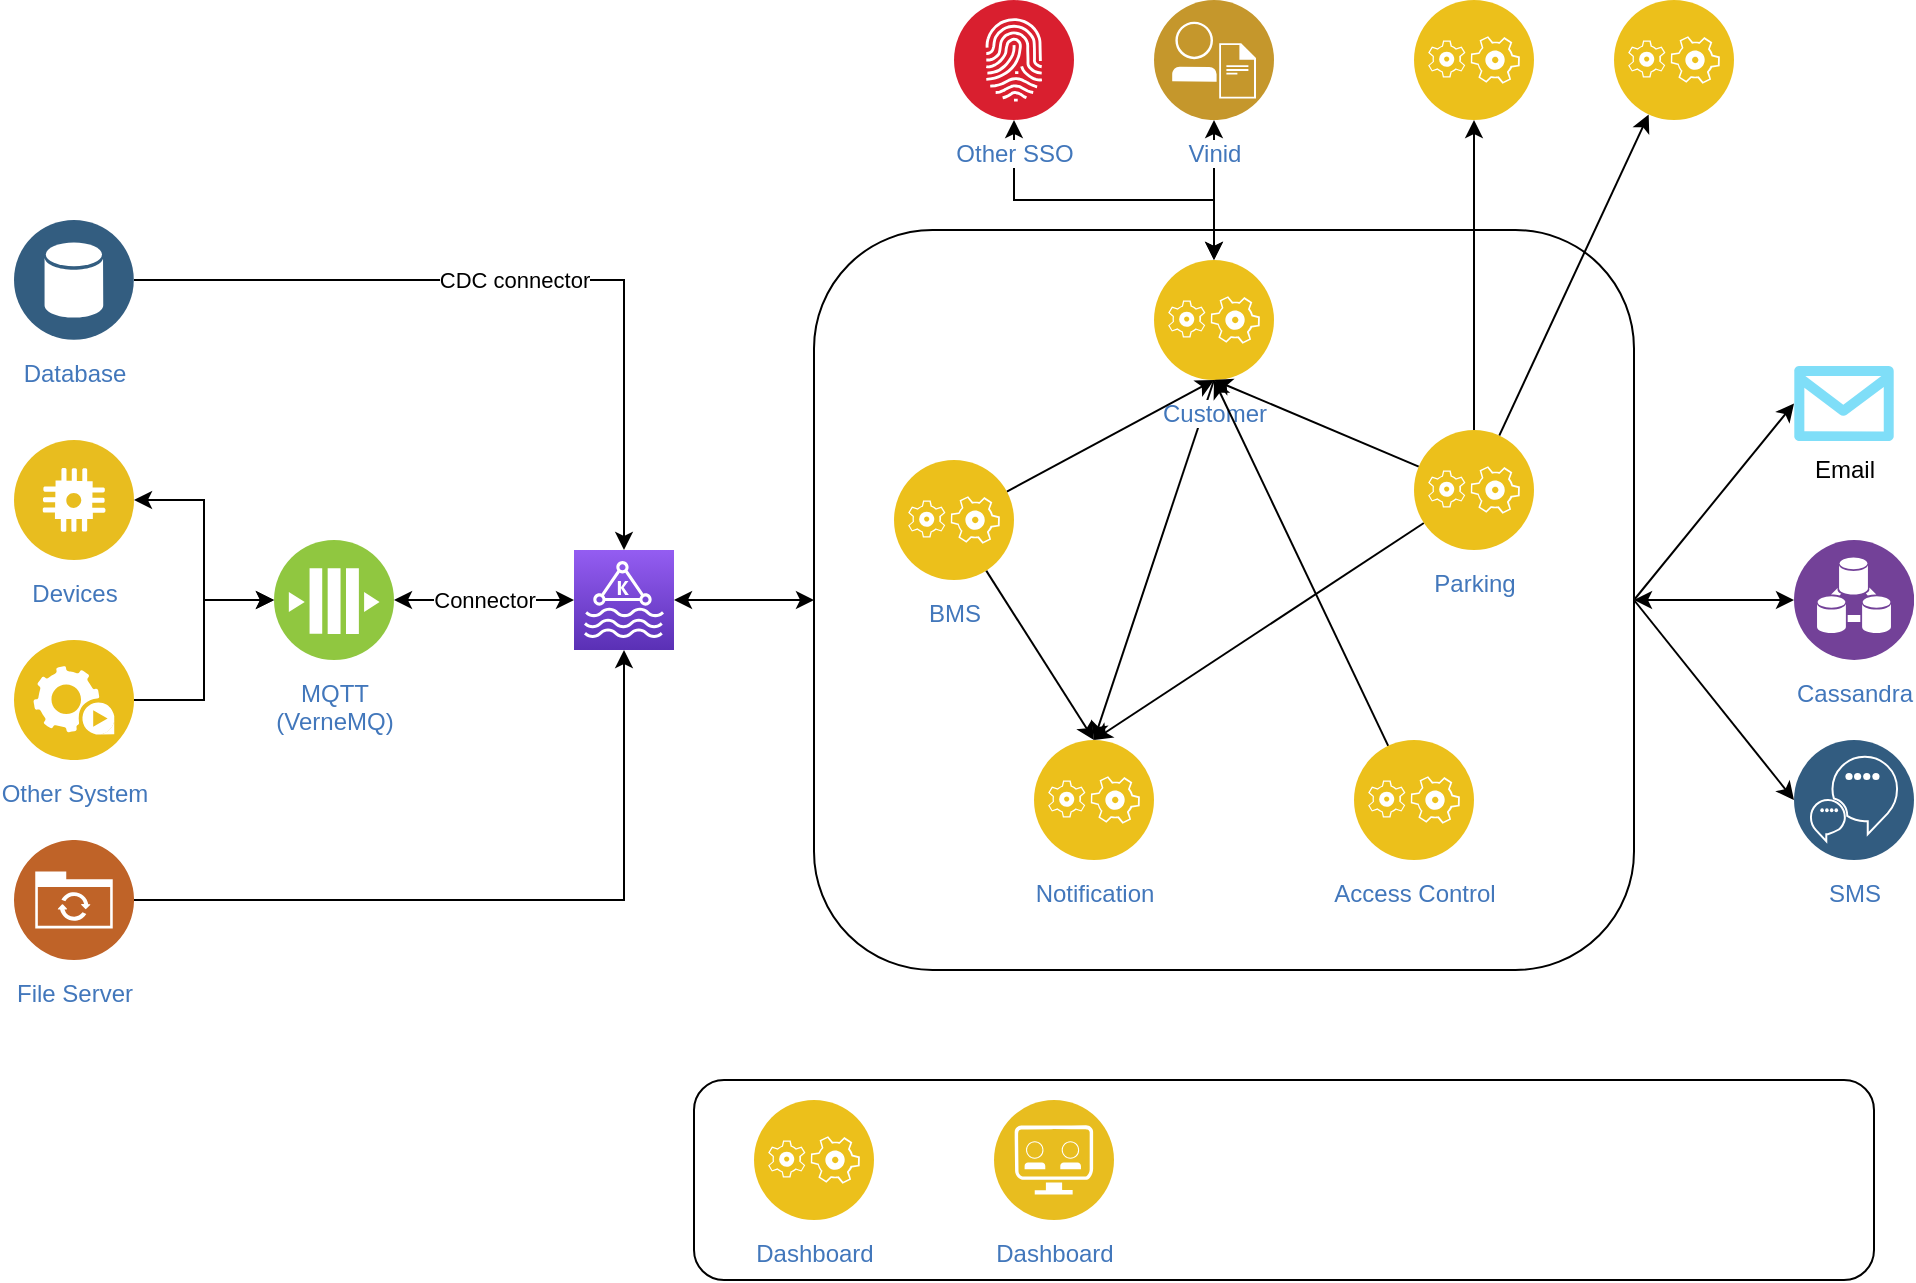 <mxfile version="12.4.1" type="github" pages="1">
  <diagram id="yLZNIlH2zXO2sHHhMVWW" name="Page-1">
    <mxGraphModel dx="1360" dy="802" grid="1" gridSize="10" guides="1" tooltips="1" connect="1" arrows="1" fold="1" page="1" pageScale="1" pageWidth="1100" pageHeight="850" math="0" shadow="0">
      <root>
        <mxCell id="0"/>
        <mxCell id="1" parent="0"/>
        <mxCell id="hw8tsg2X2oHHRZ30RkQz-26" value="" style="rounded=1;whiteSpace=wrap;html=1;" vertex="1" parent="1">
          <mxGeometry x="350" y="630" width="590" height="100" as="geometry"/>
        </mxCell>
        <mxCell id="hw8tsg2X2oHHRZ30RkQz-3" style="edgeStyle=orthogonalEdgeStyle;rounded=0;orthogonalLoop=1;jettySize=auto;html=1;startArrow=classic;startFill=1;" edge="1" parent="1" source="YRo3PmSRweSSVWQ40-4b-10" target="YRo3PmSRweSSVWQ40-4b-31">
          <mxGeometry relative="1" as="geometry"/>
        </mxCell>
        <mxCell id="hw8tsg2X2oHHRZ30RkQz-6" style="rounded=0;orthogonalLoop=1;jettySize=auto;html=1;entryX=0;entryY=0.5;entryDx=0;entryDy=0;startArrow=none;startFill=0;exitX=1;exitY=0.5;exitDx=0;exitDy=0;" edge="1" parent="1" source="YRo3PmSRweSSVWQ40-4b-10" target="hw8tsg2X2oHHRZ30RkQz-5">
          <mxGeometry relative="1" as="geometry"/>
        </mxCell>
        <mxCell id="hw8tsg2X2oHHRZ30RkQz-9" style="edgeStyle=none;rounded=0;orthogonalLoop=1;jettySize=auto;html=1;entryX=0;entryY=0.5;entryDx=0;entryDy=0;entryPerimeter=0;startArrow=none;startFill=0;exitX=1;exitY=0.5;exitDx=0;exitDy=0;" edge="1" parent="1" source="YRo3PmSRweSSVWQ40-4b-10" target="hw8tsg2X2oHHRZ30RkQz-8">
          <mxGeometry relative="1" as="geometry"/>
        </mxCell>
        <mxCell id="YRo3PmSRweSSVWQ40-4b-10" value="" style="rounded=1;whiteSpace=wrap;html=1;arcSize=16;" parent="1" vertex="1">
          <mxGeometry x="410" y="205" width="410" height="370" as="geometry"/>
        </mxCell>
        <mxCell id="YRo3PmSRweSSVWQ40-4b-8" value="Connector" style="edgeStyle=orthogonalEdgeStyle;rounded=0;orthogonalLoop=1;jettySize=auto;html=1;startArrow=classic;startFill=1;" parent="1" source="YRo3PmSRweSSVWQ40-4b-1" target="YRo3PmSRweSSVWQ40-4b-7" edge="1">
          <mxGeometry relative="1" as="geometry"/>
        </mxCell>
        <mxCell id="YRo3PmSRweSSVWQ40-4b-1" value="MQTT&lt;br&gt;(VerneMQ)" style="aspect=fixed;perimeter=ellipsePerimeter;html=1;align=center;shadow=0;dashed=0;fontColor=#4277BB;labelBackgroundColor=#ffffff;fontSize=12;spacingTop=3;image;image=img/lib/ibm/blockchain/message_bus.svg;" parent="1" vertex="1">
          <mxGeometry x="140" y="360" width="60" height="60" as="geometry"/>
        </mxCell>
        <mxCell id="YRo3PmSRweSSVWQ40-4b-6" style="edgeStyle=orthogonalEdgeStyle;rounded=0;orthogonalLoop=1;jettySize=auto;html=1;startArrow=classic;startFill=1;" parent="1" source="YRo3PmSRweSSVWQ40-4b-3" target="YRo3PmSRweSSVWQ40-4b-1" edge="1">
          <mxGeometry relative="1" as="geometry"/>
        </mxCell>
        <mxCell id="YRo3PmSRweSSVWQ40-4b-3" value="Devices" style="aspect=fixed;perimeter=ellipsePerimeter;html=1;align=center;shadow=0;dashed=0;fontColor=#4277BB;labelBackgroundColor=#ffffff;fontSize=12;spacingTop=3;image;image=img/lib/ibm/applications/iot_application.svg;" parent="1" vertex="1">
          <mxGeometry x="10" y="310" width="60" height="60" as="geometry"/>
        </mxCell>
        <mxCell id="YRo3PmSRweSSVWQ40-4b-5" style="edgeStyle=orthogonalEdgeStyle;rounded=0;orthogonalLoop=1;jettySize=auto;html=1;entryX=0;entryY=0.5;entryDx=0;entryDy=0;" parent="1" source="YRo3PmSRweSSVWQ40-4b-4" target="YRo3PmSRweSSVWQ40-4b-1" edge="1">
          <mxGeometry relative="1" as="geometry"/>
        </mxCell>
        <mxCell id="YRo3PmSRweSSVWQ40-4b-4" value="Other System" style="aspect=fixed;perimeter=ellipsePerimeter;html=1;align=center;shadow=0;dashed=0;fontColor=#4277BB;labelBackgroundColor=#ffffff;fontSize=12;spacingTop=3;image;image=img/lib/ibm/applications/automation_tools.svg;" parent="1" vertex="1">
          <mxGeometry x="10" y="410" width="60" height="60" as="geometry"/>
        </mxCell>
        <mxCell id="YRo3PmSRweSSVWQ40-4b-11" style="edgeStyle=orthogonalEdgeStyle;rounded=0;orthogonalLoop=1;jettySize=auto;html=1;startArrow=classic;startFill=1;" parent="1" source="YRo3PmSRweSSVWQ40-4b-7" target="YRo3PmSRweSSVWQ40-4b-10" edge="1">
          <mxGeometry relative="1" as="geometry"/>
        </mxCell>
        <mxCell id="YRo3PmSRweSSVWQ40-4b-7" value="" style="outlineConnect=0;fontColor=#232F3E;gradientColor=#945DF2;gradientDirection=north;fillColor=#5A30B5;strokeColor=#ffffff;dashed=0;verticalLabelPosition=bottom;verticalAlign=top;align=center;html=1;fontSize=12;fontStyle=0;aspect=fixed;shape=mxgraph.aws4.resourceIcon;resIcon=mxgraph.aws4.managed_streaming_for_kafka;" parent="1" vertex="1">
          <mxGeometry x="290" y="365" width="50" height="50" as="geometry"/>
        </mxCell>
        <mxCell id="YRo3PmSRweSSVWQ40-4b-18" style="edgeStyle=orthogonalEdgeStyle;rounded=0;orthogonalLoop=1;jettySize=auto;html=1;startArrow=classic;startFill=1;" parent="1" source="YRo3PmSRweSSVWQ40-4b-12" target="YRo3PmSRweSSVWQ40-4b-15" edge="1">
          <mxGeometry relative="1" as="geometry">
            <Array as="points">
              <mxPoint x="610" y="150"/>
              <mxPoint x="610" y="150"/>
            </Array>
          </mxGeometry>
        </mxCell>
        <mxCell id="YRo3PmSRweSSVWQ40-4b-19" style="edgeStyle=orthogonalEdgeStyle;rounded=0;orthogonalLoop=1;jettySize=auto;html=1;entryX=0.5;entryY=1;entryDx=0;entryDy=0;startArrow=classic;startFill=1;" parent="1" source="YRo3PmSRweSSVWQ40-4b-12" target="hw8tsg2X2oHHRZ30RkQz-2" edge="1">
          <mxGeometry relative="1" as="geometry">
            <mxPoint x="530" y="160" as="targetPoint"/>
            <Array as="points">
              <mxPoint x="610" y="190"/>
              <mxPoint x="510" y="190"/>
            </Array>
          </mxGeometry>
        </mxCell>
        <mxCell id="hw8tsg2X2oHHRZ30RkQz-22" style="edgeStyle=none;rounded=0;orthogonalLoop=1;jettySize=auto;html=1;entryX=0.5;entryY=0;entryDx=0;entryDy=0;startArrow=none;startFill=0;exitX=0.5;exitY=1;exitDx=0;exitDy=0;" edge="1" parent="1" source="YRo3PmSRweSSVWQ40-4b-12" target="hw8tsg2X2oHHRZ30RkQz-1">
          <mxGeometry relative="1" as="geometry"/>
        </mxCell>
        <mxCell id="YRo3PmSRweSSVWQ40-4b-12" value="Customer" style="aspect=fixed;perimeter=ellipsePerimeter;html=1;align=center;shadow=0;dashed=0;fontColor=#4277BB;labelBackgroundColor=#ffffff;fontSize=12;spacingTop=3;image;image=img/lib/ibm/applications/application_logic.svg;" parent="1" vertex="1">
          <mxGeometry x="580" y="220" width="60" height="60" as="geometry"/>
        </mxCell>
        <mxCell id="hw8tsg2X2oHHRZ30RkQz-12" style="edgeStyle=none;rounded=0;orthogonalLoop=1;jettySize=auto;html=1;startArrow=none;startFill=0;" edge="1" parent="1" source="YRo3PmSRweSSVWQ40-4b-13" target="hw8tsg2X2oHHRZ30RkQz-10">
          <mxGeometry relative="1" as="geometry"/>
        </mxCell>
        <mxCell id="hw8tsg2X2oHHRZ30RkQz-13" style="edgeStyle=orthogonalEdgeStyle;rounded=0;orthogonalLoop=1;jettySize=auto;html=1;startArrow=none;startFill=0;exitX=0.5;exitY=0;exitDx=0;exitDy=0;" edge="1" parent="1" source="YRo3PmSRweSSVWQ40-4b-13" target="hw8tsg2X2oHHRZ30RkQz-11">
          <mxGeometry relative="1" as="geometry"/>
        </mxCell>
        <mxCell id="hw8tsg2X2oHHRZ30RkQz-20" style="edgeStyle=none;rounded=0;orthogonalLoop=1;jettySize=auto;html=1;entryX=0.5;entryY=0;entryDx=0;entryDy=0;startArrow=none;startFill=0;" edge="1" parent="1" source="YRo3PmSRweSSVWQ40-4b-13" target="hw8tsg2X2oHHRZ30RkQz-1">
          <mxGeometry relative="1" as="geometry"/>
        </mxCell>
        <mxCell id="hw8tsg2X2oHHRZ30RkQz-21" style="edgeStyle=none;rounded=0;orthogonalLoop=1;jettySize=auto;html=1;startArrow=none;startFill=0;" edge="1" parent="1" source="YRo3PmSRweSSVWQ40-4b-13">
          <mxGeometry relative="1" as="geometry">
            <mxPoint x="610" y="280" as="targetPoint"/>
          </mxGeometry>
        </mxCell>
        <mxCell id="YRo3PmSRweSSVWQ40-4b-13" value="Parking" style="aspect=fixed;perimeter=ellipsePerimeter;html=1;align=center;shadow=0;dashed=0;fontColor=#4277BB;labelBackgroundColor=#ffffff;fontSize=12;spacingTop=3;image;image=img/lib/ibm/applications/application_logic.svg;" parent="1" vertex="1">
          <mxGeometry x="710" y="305" width="60" height="60" as="geometry"/>
        </mxCell>
        <mxCell id="YRo3PmSRweSSVWQ40-4b-15" value="Vinid" style="aspect=fixed;perimeter=ellipsePerimeter;html=1;align=center;shadow=0;dashed=0;fontColor=#4277BB;labelBackgroundColor=#ffffff;fontSize=12;spacingTop=3;image;image=img/lib/ibm/users/integrated_digital_experiences.svg;" parent="1" vertex="1">
          <mxGeometry x="580" y="90" width="60" height="60" as="geometry"/>
        </mxCell>
        <mxCell id="hw8tsg2X2oHHRZ30RkQz-19" style="rounded=0;orthogonalLoop=1;jettySize=auto;html=1;entryX=0.5;entryY=1;entryDx=0;entryDy=0;startArrow=none;startFill=0;" edge="1" parent="1" source="YRo3PmSRweSSVWQ40-4b-20" target="YRo3PmSRweSSVWQ40-4b-12">
          <mxGeometry relative="1" as="geometry"/>
        </mxCell>
        <mxCell id="YRo3PmSRweSSVWQ40-4b-20" value="Access Control" style="aspect=fixed;perimeter=ellipsePerimeter;html=1;align=center;shadow=0;dashed=0;fontColor=#4277BB;labelBackgroundColor=#ffffff;fontSize=12;spacingTop=3;image;image=img/lib/ibm/applications/application_logic.svg;" parent="1" vertex="1">
          <mxGeometry x="680" y="460" width="60" height="60" as="geometry"/>
        </mxCell>
        <mxCell id="hw8tsg2X2oHHRZ30RkQz-23" style="edgeStyle=none;rounded=0;orthogonalLoop=1;jettySize=auto;html=1;entryX=0.5;entryY=1;entryDx=0;entryDy=0;startArrow=none;startFill=0;" edge="1" parent="1" source="YRo3PmSRweSSVWQ40-4b-21" target="YRo3PmSRweSSVWQ40-4b-12">
          <mxGeometry relative="1" as="geometry"/>
        </mxCell>
        <mxCell id="hw8tsg2X2oHHRZ30RkQz-24" style="edgeStyle=none;rounded=0;orthogonalLoop=1;jettySize=auto;html=1;entryX=0.5;entryY=0;entryDx=0;entryDy=0;startArrow=none;startFill=0;" edge="1" parent="1" source="YRo3PmSRweSSVWQ40-4b-21" target="hw8tsg2X2oHHRZ30RkQz-1">
          <mxGeometry relative="1" as="geometry"/>
        </mxCell>
        <mxCell id="YRo3PmSRweSSVWQ40-4b-21" value="BMS" style="aspect=fixed;perimeter=ellipsePerimeter;html=1;align=center;shadow=0;dashed=0;fontColor=#4277BB;labelBackgroundColor=#ffffff;fontSize=12;spacingTop=3;image;image=img/lib/ibm/applications/application_logic.svg;" parent="1" vertex="1">
          <mxGeometry x="450" y="320" width="60" height="60" as="geometry"/>
        </mxCell>
        <mxCell id="YRo3PmSRweSSVWQ40-4b-31" value="Cassandra" style="aspect=fixed;perimeter=ellipsePerimeter;html=1;align=center;shadow=0;dashed=0;fontColor=#4277BB;labelBackgroundColor=#ffffff;fontSize=12;spacingTop=3;image;image=img/lib/ibm/analytics/data_integration.svg;" parent="1" vertex="1">
          <mxGeometry x="900" y="360" width="60" height="60" as="geometry"/>
        </mxCell>
        <mxCell id="hw8tsg2X2oHHRZ30RkQz-1" value="Notification" style="aspect=fixed;perimeter=ellipsePerimeter;html=1;align=center;shadow=0;dashed=0;fontColor=#4277BB;labelBackgroundColor=#ffffff;fontSize=12;spacingTop=3;image;image=img/lib/ibm/applications/application_logic.svg;" vertex="1" parent="1">
          <mxGeometry x="520" y="460" width="60" height="60" as="geometry"/>
        </mxCell>
        <mxCell id="hw8tsg2X2oHHRZ30RkQz-2" value="Other SSO" style="aspect=fixed;perimeter=ellipsePerimeter;html=1;align=center;shadow=0;dashed=0;fontColor=#4277BB;labelBackgroundColor=#ffffff;fontSize=12;spacingTop=3;image;image=img/lib/ibm/blockchain/identity_access_manager.svg;" vertex="1" parent="1">
          <mxGeometry x="480" y="90" width="60" height="60" as="geometry"/>
        </mxCell>
        <mxCell id="hw8tsg2X2oHHRZ30RkQz-5" value="SMS" style="aspect=fixed;perimeter=ellipsePerimeter;html=1;align=center;shadow=0;dashed=0;fontColor=#4277BB;labelBackgroundColor=#ffffff;fontSize=12;spacingTop=3;image;image=img/lib/ibm/data/conversation_trained_deployed.svg;" vertex="1" parent="1">
          <mxGeometry x="900" y="460" width="60" height="60" as="geometry"/>
        </mxCell>
        <mxCell id="hw8tsg2X2oHHRZ30RkQz-14" style="edgeStyle=orthogonalEdgeStyle;rounded=0;orthogonalLoop=1;jettySize=auto;html=1;startArrow=none;startFill=0;" edge="1" parent="1" source="hw8tsg2X2oHHRZ30RkQz-7" target="YRo3PmSRweSSVWQ40-4b-7">
          <mxGeometry relative="1" as="geometry"/>
        </mxCell>
        <mxCell id="hw8tsg2X2oHHRZ30RkQz-7" value="File Server" style="aspect=fixed;perimeter=ellipsePerimeter;html=1;align=center;shadow=0;dashed=0;fontColor=#4277BB;labelBackgroundColor=#ffffff;fontSize=12;spacingTop=3;image;image=img/lib/ibm/social/file_sync.svg;" vertex="1" parent="1">
          <mxGeometry x="10" y="510" width="60" height="60" as="geometry"/>
        </mxCell>
        <mxCell id="hw8tsg2X2oHHRZ30RkQz-8" value="Email" style="verticalLabelPosition=bottom;html=1;verticalAlign=top;align=center;strokeColor=none;fillColor=#00BEF2;shape=mxgraph.azure.message;pointerEvents=1;" vertex="1" parent="1">
          <mxGeometry x="900" y="273" width="50" height="37.5" as="geometry"/>
        </mxCell>
        <mxCell id="hw8tsg2X2oHHRZ30RkQz-10" value="" style="aspect=fixed;perimeter=ellipsePerimeter;html=1;align=center;shadow=0;dashed=0;fontColor=#4277BB;labelBackgroundColor=#ffffff;fontSize=12;spacingTop=3;image;image=img/lib/ibm/applications/application_logic.svg;" vertex="1" parent="1">
          <mxGeometry x="810" y="90" width="60" height="60" as="geometry"/>
        </mxCell>
        <mxCell id="hw8tsg2X2oHHRZ30RkQz-11" value="" style="aspect=fixed;perimeter=ellipsePerimeter;html=1;align=center;shadow=0;dashed=0;fontColor=#4277BB;labelBackgroundColor=#ffffff;fontSize=12;spacingTop=3;image;image=img/lib/ibm/applications/application_logic.svg;" vertex="1" parent="1">
          <mxGeometry x="710" y="90" width="60" height="60" as="geometry"/>
        </mxCell>
        <mxCell id="hw8tsg2X2oHHRZ30RkQz-16" value="CDC connector" style="edgeStyle=orthogonalEdgeStyle;rounded=0;orthogonalLoop=1;jettySize=auto;html=1;startArrow=none;startFill=0;" edge="1" parent="1" source="hw8tsg2X2oHHRZ30RkQz-15" target="YRo3PmSRweSSVWQ40-4b-7">
          <mxGeometry relative="1" as="geometry"/>
        </mxCell>
        <mxCell id="hw8tsg2X2oHHRZ30RkQz-15" value="Database" style="aspect=fixed;perimeter=ellipsePerimeter;html=1;align=center;shadow=0;dashed=0;fontColor=#4277BB;labelBackgroundColor=#ffffff;fontSize=12;spacingTop=3;image;image=img/lib/ibm/data/data_services.svg;" vertex="1" parent="1">
          <mxGeometry x="10" y="200" width="60" height="60" as="geometry"/>
        </mxCell>
        <mxCell id="hw8tsg2X2oHHRZ30RkQz-27" value="Dashboard" style="aspect=fixed;perimeter=ellipsePerimeter;html=1;align=center;shadow=0;dashed=0;fontColor=#4277BB;labelBackgroundColor=#ffffff;fontSize=12;spacingTop=3;image;image=img/lib/ibm/applications/application_logic.svg;" vertex="1" parent="1">
          <mxGeometry x="380" y="640" width="60" height="60" as="geometry"/>
        </mxCell>
        <mxCell id="hw8tsg2X2oHHRZ30RkQz-28" value="Dashboard" style="aspect=fixed;perimeter=ellipsePerimeter;html=1;align=center;shadow=0;dashed=0;fontColor=#4277BB;labelBackgroundColor=#ffffff;fontSize=12;spacingTop=3;image;image=img/lib/ibm/applications/api_developer_portal.svg;" vertex="1" parent="1">
          <mxGeometry x="500" y="640" width="60" height="60" as="geometry"/>
        </mxCell>
      </root>
    </mxGraphModel>
  </diagram>
</mxfile>
